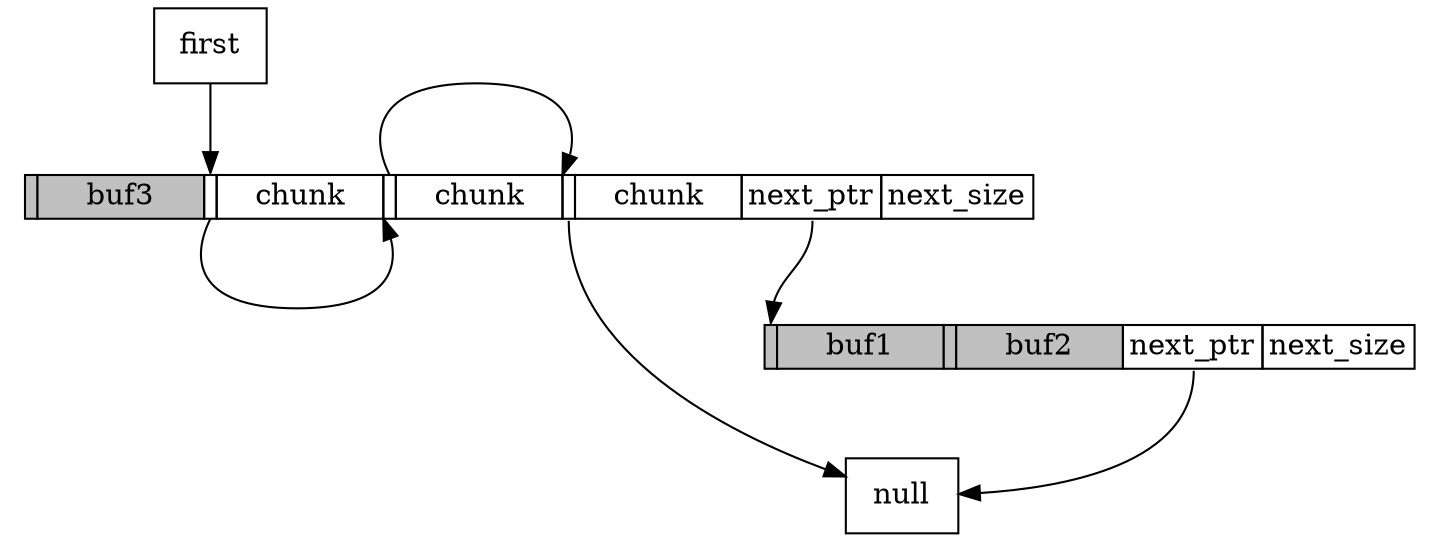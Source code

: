 digraph structs {
    node [shape=plaintext]
    rankdir = TB;


    block1 [label=<
        <table border="0" cellborder="1" cellspacing="0">
            <tr>
                <td bgcolor="gray" port="f1.0"></td>
                <td bgcolor="gray" port="f1" width="80">buf1</td>
                <td bgcolor="gray" port="f2.0"></td>
                <td bgcolor="gray" port="f2" width="80">buf2</td>
                <td port="f3">next_ptr</td>
                <td>next_size</td>
            </tr>
        </table>
    >];

    block2 [label=<
        <table border="0" cellborder="1" cellspacing="0">
            <tr>
                <td bgcolor="gray" port="f1.0"></td>
                <td bgcolor="gray" port="f1" width="80">buf3</td>
                <td port="f2.0"></td>
                <td port="f2" width="80">chunk</td>
                <td port="f3.0"></td>
                <td port="f3" width="80">chunk</td>
                <td port="f4.0"></td>
                <td port="f4" width="80">chunk</td>
                <td port="f5">next_ptr</td>
                <td>next_size</td>
            </tr>
        </table>
    >];

    first [shape="box", label="first"]

    null [shape="box", label="null"]


block2:"f5" -> block1:"f1.0";
first -> block2:"f2.0";
block2:"f2.0":s -> block2:"f3.0":sw;
block2:"f3.0":n -> block2:"f4.0":nw;
block2:"f4.0" -> null;
block1:"f3" -> null;

}

